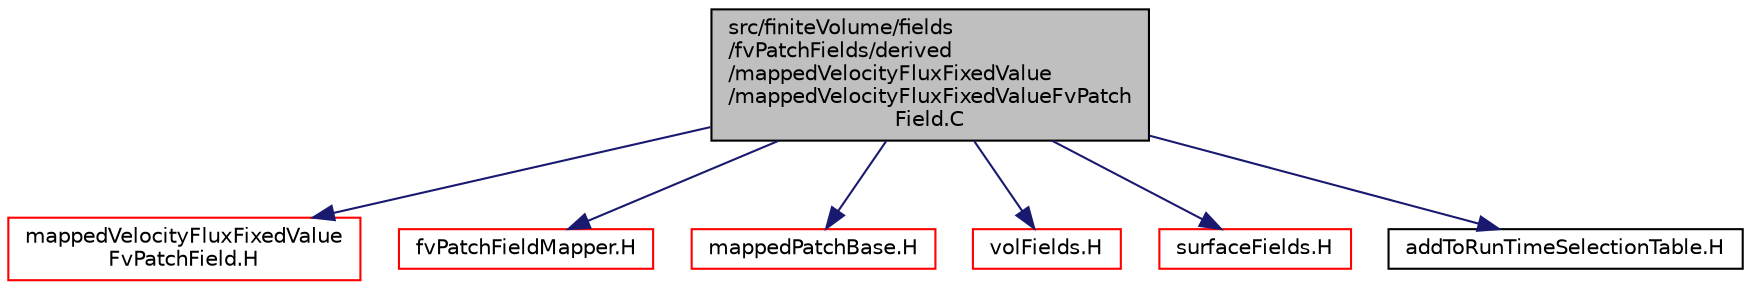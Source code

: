 digraph "src/finiteVolume/fields/fvPatchFields/derived/mappedVelocityFluxFixedValue/mappedVelocityFluxFixedValueFvPatchField.C"
{
  bgcolor="transparent";
  edge [fontname="Helvetica",fontsize="10",labelfontname="Helvetica",labelfontsize="10"];
  node [fontname="Helvetica",fontsize="10",shape=record];
  Node0 [label="src/finiteVolume/fields\l/fvPatchFields/derived\l/mappedVelocityFluxFixedValue\l/mappedVelocityFluxFixedValueFvPatch\lField.C",height=0.2,width=0.4,color="black", fillcolor="grey75", style="filled", fontcolor="black"];
  Node0 -> Node1 [color="midnightblue",fontsize="10",style="solid",fontname="Helvetica"];
  Node1 [label="mappedVelocityFluxFixedValue\lFvPatchField.H",height=0.2,width=0.4,color="red",URL="$a02240.html"];
  Node0 -> Node246 [color="midnightblue",fontsize="10",style="solid",fontname="Helvetica"];
  Node246 [label="fvPatchFieldMapper.H",height=0.2,width=0.4,color="red",URL="$a02630.html"];
  Node0 -> Node209 [color="midnightblue",fontsize="10",style="solid",fontname="Helvetica"];
  Node209 [label="mappedPatchBase.H",height=0.2,width=0.4,color="red",URL="$a08282.html"];
  Node0 -> Node247 [color="midnightblue",fontsize="10",style="solid",fontname="Helvetica"];
  Node247 [label="volFields.H",height=0.2,width=0.4,color="red",URL="$a02912.html"];
  Node0 -> Node342 [color="midnightblue",fontsize="10",style="solid",fontname="Helvetica"];
  Node342 [label="surfaceFields.H",height=0.2,width=0.4,color="red",URL="$a02897.html",tooltip="Foam::surfaceFields. "];
  Node0 -> Node349 [color="midnightblue",fontsize="10",style="solid",fontname="Helvetica"];
  Node349 [label="addToRunTimeSelectionTable.H",height=0.2,width=0.4,color="black",URL="$a09989.html",tooltip="Macros for easy insertion into run-time selection tables. "];
}
